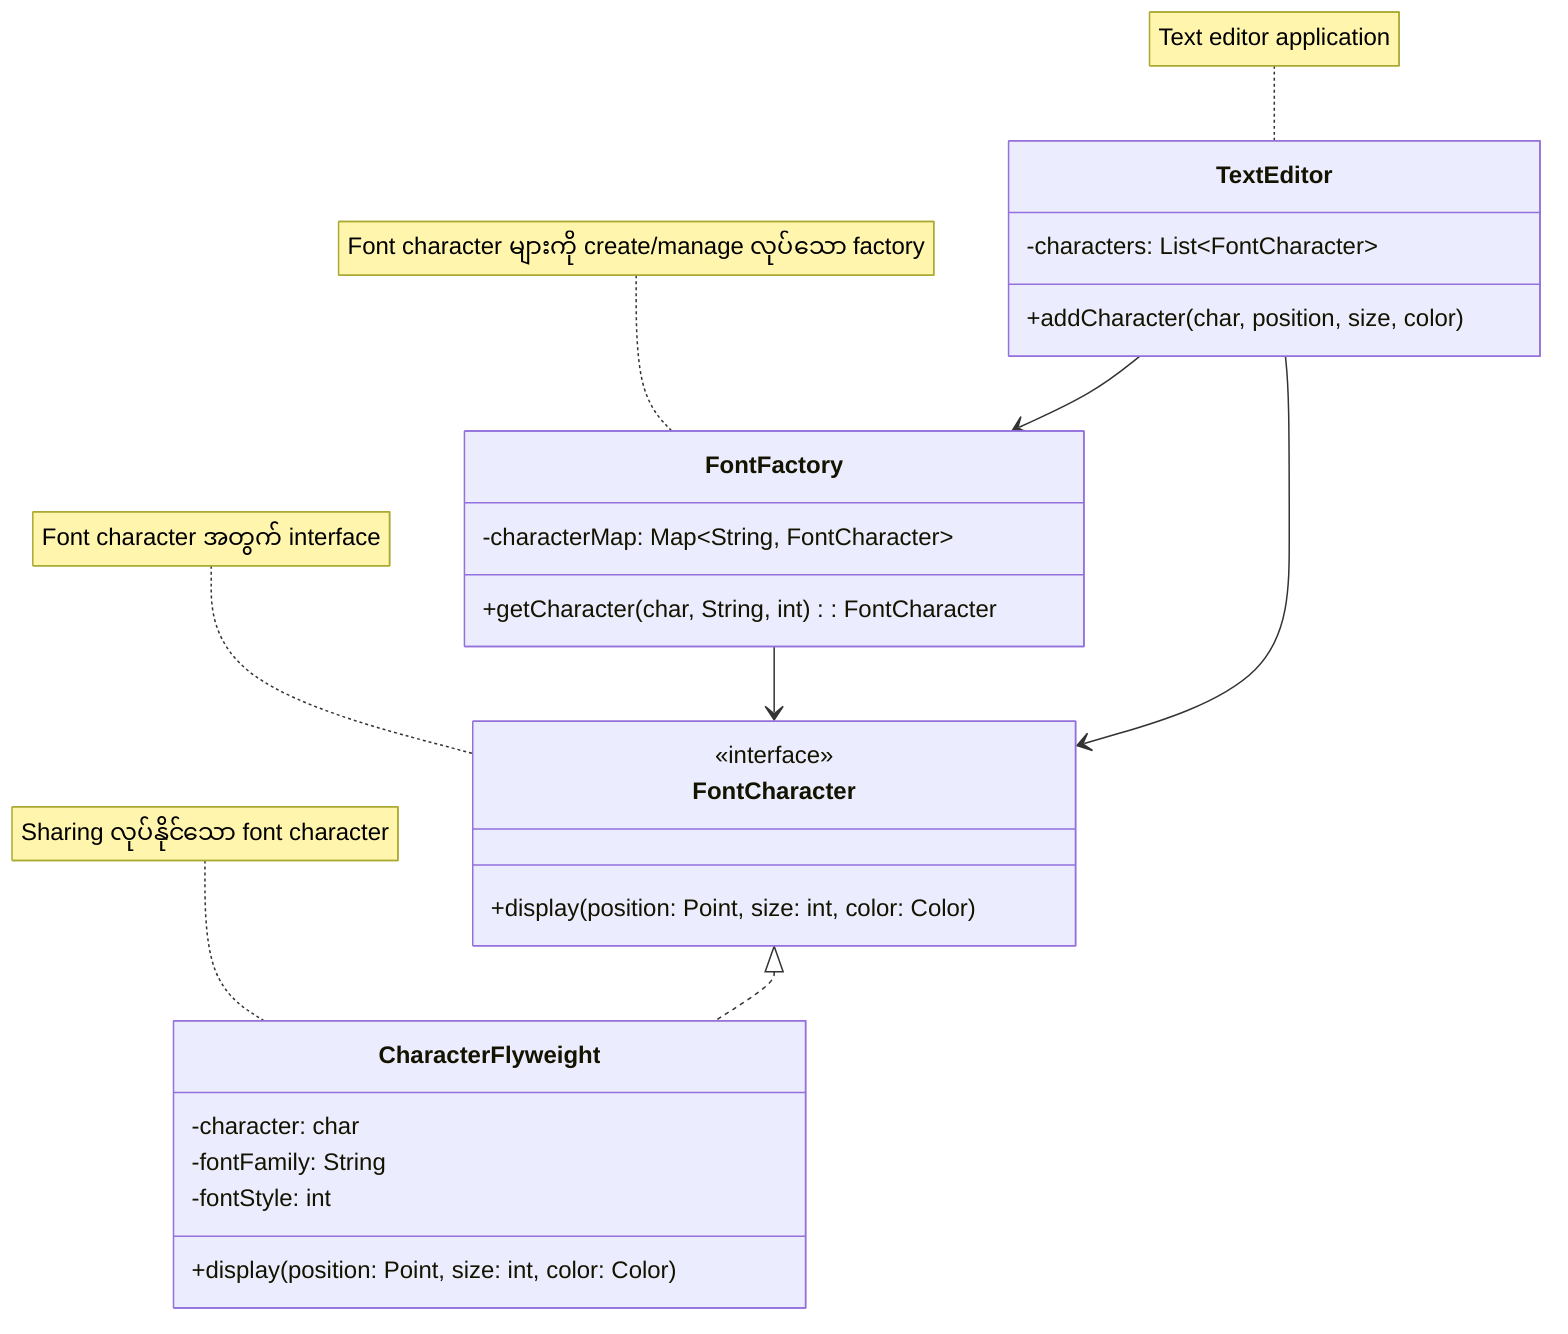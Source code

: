 classDiagram
    class FontCharacter {
        <<interface>>
        +display(position: Point, size: int, color: Color)
    }
    class CharacterFlyweight {
        -character: char
        -fontFamily: String
        -fontStyle: int
        +display(position: Point, size: int, color: Color)
    }
    class FontFactory {
        -characterMap: Map~String, FontCharacter~
        +getCharacter(char, String, int): FontCharacter
    }
    class TextEditor {
        -characters: List~FontCharacter~
        +addCharacter(char, position, size, color)
    }

    FontCharacter <|.. CharacterFlyweight
    FontFactory --> FontCharacter
    TextEditor --> FontFactory
    TextEditor --> FontCharacter

    note for FontCharacter "Font character အတွက် interface"
    note for CharacterFlyweight "Sharing လုပ်နိုင်သော font character"
    note for FontFactory "Font character များကို create/manage လုပ်သော factory"
    note for TextEditor "Text editor application"